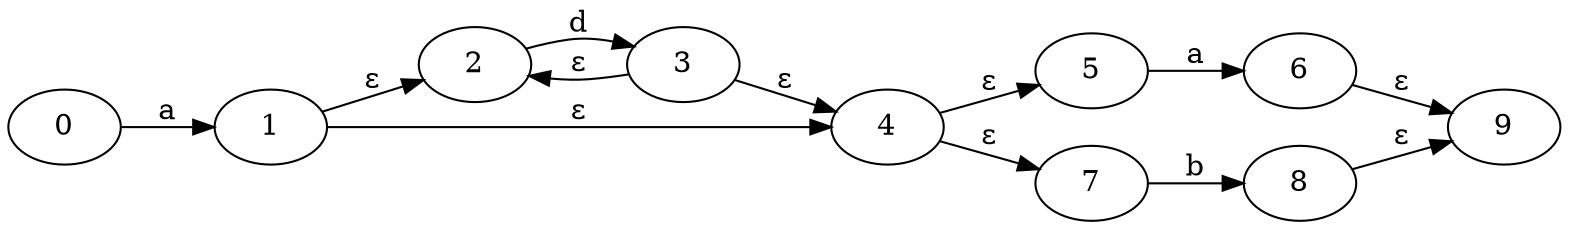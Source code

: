 digraph {
	graph [rankdir=LR]
	0 -> 1 [label=a]
	1 -> 2 [label="ε"]
	1 -> 4 [label="ε"]
	2 -> 3 [label=d]
	3 -> 2 [label="ε"]
	3 -> 4 [label="ε"]
	4 -> 5 [label="ε"]
	4 -> 7 [label="ε"]
	5 -> 6 [label=a]
	7 -> 8 [label=b]
	6 -> 9 [label="ε"]
	8 -> 9 [label="ε"]
}
